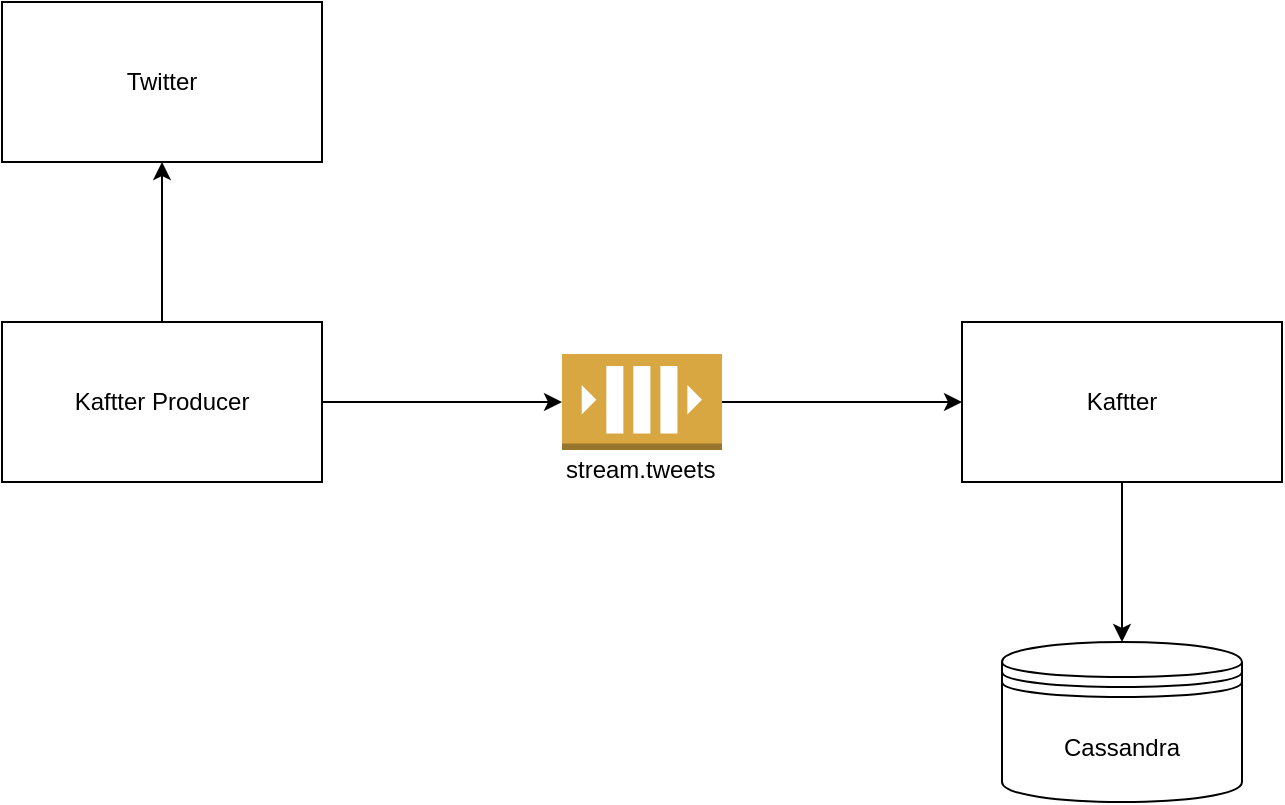 <mxfile version="10.7.7" type="device"><diagram id="WxaOjoTQMt-kXugD0nLU" name="Page-1"><mxGraphModel dx="895" dy="687" grid="1" gridSize="10" guides="1" tooltips="1" connect="1" arrows="1" fold="1" page="1" pageScale="1" pageWidth="1400" pageHeight="850" math="0" shadow="0"><root><mxCell id="0"/><mxCell id="1" parent="0"/><mxCell id="xlLMG62inFZQxMB_0dxD-4" style="edgeStyle=orthogonalEdgeStyle;rounded=0;orthogonalLoop=1;jettySize=auto;html=1;entryX=0;entryY=0.5;entryDx=0;entryDy=0;entryPerimeter=0;" edge="1" parent="1" source="xlLMG62inFZQxMB_0dxD-1" target="xlLMG62inFZQxMB_0dxD-3"><mxGeometry relative="1" as="geometry"/></mxCell><mxCell id="xlLMG62inFZQxMB_0dxD-10" style="edgeStyle=orthogonalEdgeStyle;rounded=0;orthogonalLoop=1;jettySize=auto;html=1;entryX=0.5;entryY=1;entryDx=0;entryDy=0;" edge="1" parent="1" source="xlLMG62inFZQxMB_0dxD-1" target="xlLMG62inFZQxMB_0dxD-9"><mxGeometry relative="1" as="geometry"/></mxCell><mxCell id="xlLMG62inFZQxMB_0dxD-1" value="Kaftter Producer" style="rounded=0;whiteSpace=wrap;html=1;" vertex="1" parent="1"><mxGeometry x="120" y="200" width="160" height="80" as="geometry"/></mxCell><mxCell id="xlLMG62inFZQxMB_0dxD-7" style="edgeStyle=orthogonalEdgeStyle;rounded=0;orthogonalLoop=1;jettySize=auto;html=1;entryX=0.5;entryY=0;entryDx=0;entryDy=0;" edge="1" parent="1" source="xlLMG62inFZQxMB_0dxD-2" target="xlLMG62inFZQxMB_0dxD-6"><mxGeometry relative="1" as="geometry"/></mxCell><mxCell id="xlLMG62inFZQxMB_0dxD-2" value="Kaftter" style="rounded=0;whiteSpace=wrap;html=1;" vertex="1" parent="1"><mxGeometry x="600" y="200" width="160" height="80" as="geometry"/></mxCell><mxCell id="xlLMG62inFZQxMB_0dxD-5" style="edgeStyle=orthogonalEdgeStyle;rounded=0;orthogonalLoop=1;jettySize=auto;html=1;entryX=0;entryY=0.5;entryDx=0;entryDy=0;" edge="1" parent="1" source="xlLMG62inFZQxMB_0dxD-3" target="xlLMG62inFZQxMB_0dxD-2"><mxGeometry relative="1" as="geometry"/></mxCell><mxCell id="xlLMG62inFZQxMB_0dxD-3" value="" style="outlineConnect=0;dashed=0;verticalLabelPosition=bottom;verticalAlign=top;align=center;html=1;shape=mxgraph.aws3.queue;fillColor=#D9A741;gradientColor=none;" vertex="1" parent="1"><mxGeometry x="400" y="216" width="80" height="48" as="geometry"/></mxCell><mxCell id="xlLMG62inFZQxMB_0dxD-6" value="Cassandra" style="shape=datastore;whiteSpace=wrap;html=1;" vertex="1" parent="1"><mxGeometry x="620" y="360" width="120" height="80" as="geometry"/></mxCell><mxCell id="xlLMG62inFZQxMB_0dxD-8" value="&lt;div style=&quot;text-align: justify&quot;&gt;&lt;span&gt;stream.tweets&lt;/span&gt;&lt;/div&gt;" style="text;html=1;resizable=0;points=[];autosize=1;align=left;verticalAlign=top;spacingTop=-4;" vertex="1" parent="1"><mxGeometry x="400" y="264" width="90" height="20" as="geometry"/></mxCell><mxCell id="xlLMG62inFZQxMB_0dxD-9" value="Twitter" style="rounded=0;whiteSpace=wrap;html=1;" vertex="1" parent="1"><mxGeometry x="120" y="40" width="160" height="80" as="geometry"/></mxCell></root></mxGraphModel></diagram></mxfile>